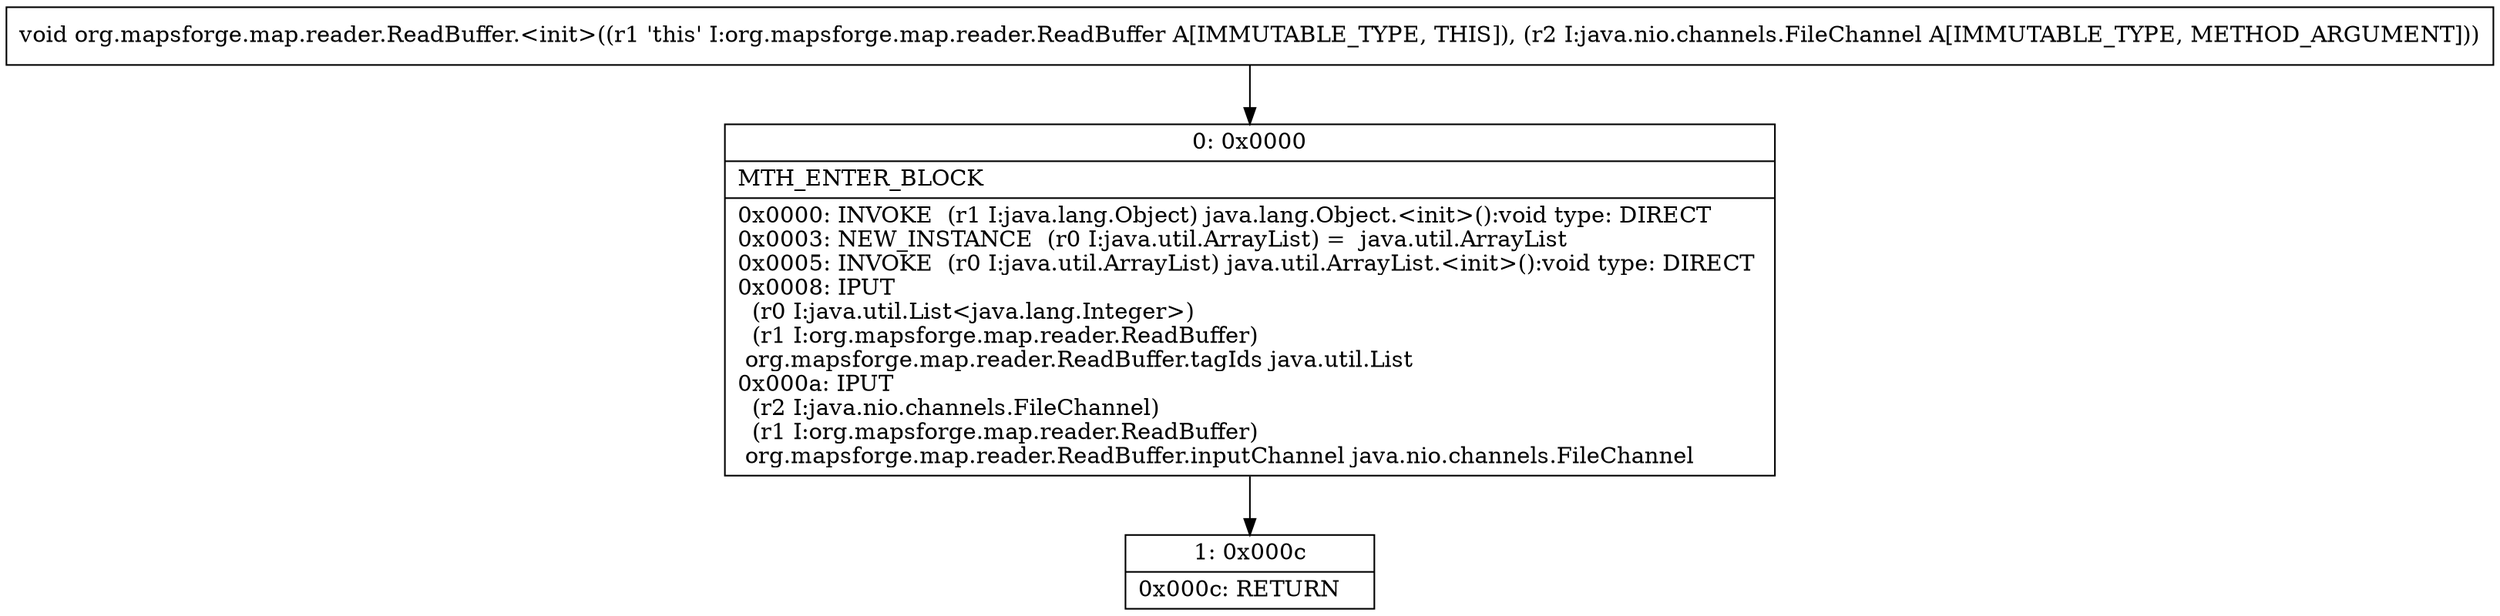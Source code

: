 digraph "CFG fororg.mapsforge.map.reader.ReadBuffer.\<init\>(Ljava\/nio\/channels\/FileChannel;)V" {
Node_0 [shape=record,label="{0\:\ 0x0000|MTH_ENTER_BLOCK\l|0x0000: INVOKE  (r1 I:java.lang.Object) java.lang.Object.\<init\>():void type: DIRECT \l0x0003: NEW_INSTANCE  (r0 I:java.util.ArrayList) =  java.util.ArrayList \l0x0005: INVOKE  (r0 I:java.util.ArrayList) java.util.ArrayList.\<init\>():void type: DIRECT \l0x0008: IPUT  \l  (r0 I:java.util.List\<java.lang.Integer\>)\l  (r1 I:org.mapsforge.map.reader.ReadBuffer)\l org.mapsforge.map.reader.ReadBuffer.tagIds java.util.List \l0x000a: IPUT  \l  (r2 I:java.nio.channels.FileChannel)\l  (r1 I:org.mapsforge.map.reader.ReadBuffer)\l org.mapsforge.map.reader.ReadBuffer.inputChannel java.nio.channels.FileChannel \l}"];
Node_1 [shape=record,label="{1\:\ 0x000c|0x000c: RETURN   \l}"];
MethodNode[shape=record,label="{void org.mapsforge.map.reader.ReadBuffer.\<init\>((r1 'this' I:org.mapsforge.map.reader.ReadBuffer A[IMMUTABLE_TYPE, THIS]), (r2 I:java.nio.channels.FileChannel A[IMMUTABLE_TYPE, METHOD_ARGUMENT])) }"];
MethodNode -> Node_0;
Node_0 -> Node_1;
}

